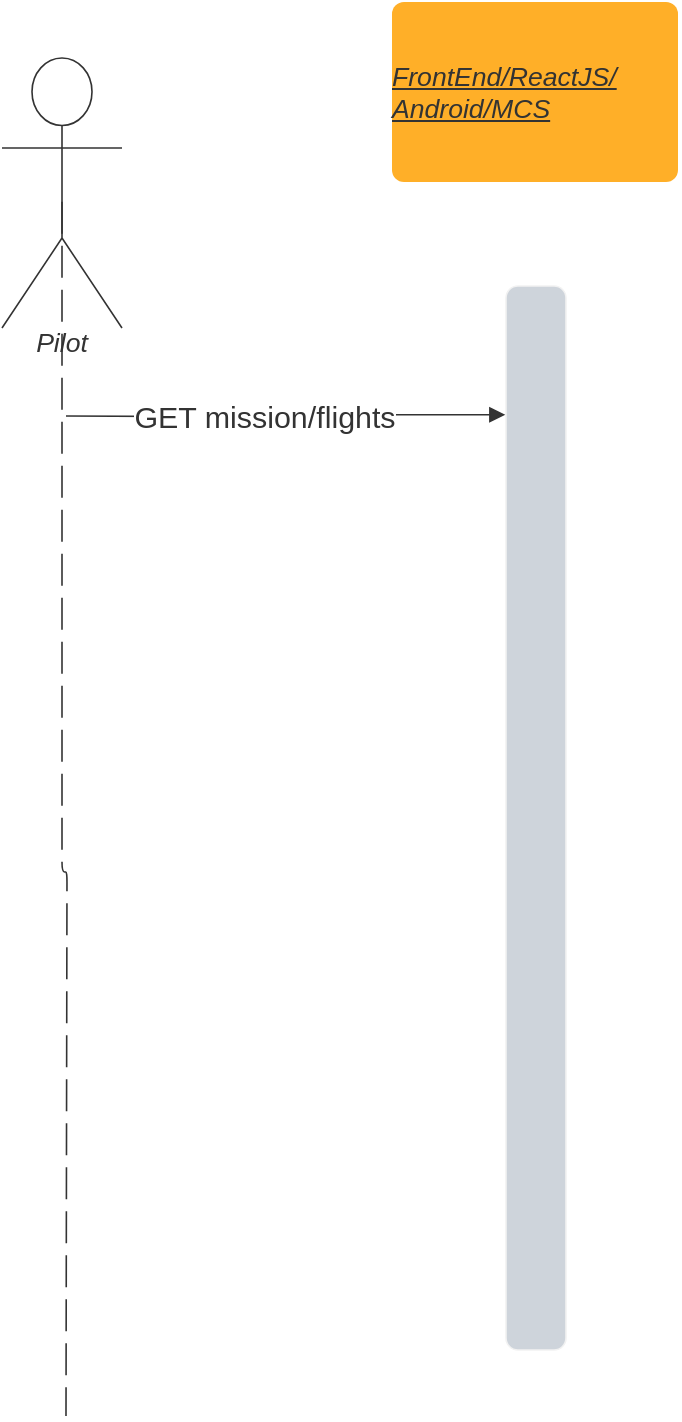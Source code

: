 <mxfile version="14.8.6" type="github">
  <diagram id="dvbRenTVawbNXo9HCF1T" name="Page-1">
    <mxGraphModel dx="908" dy="621" grid="1" gridSize="10" guides="1" tooltips="1" connect="1" arrows="1" fold="1" page="1" pageScale="1" pageWidth="827" pageHeight="1169" math="0" shadow="0">
      <root>
        <mxCell id="0" />
        <mxCell id="1" parent="0" />
        <UserObject label="" lucidchartObjectId="Yu5MhR-oMSno" id="hvKdQIk6os5S7WxXvzKx-1">
          <mxCell style="html=1;overflow=block;blockSpacing=1;whiteSpace=wrap;;whiteSpace=wrap;fontSize=13;spacing=0;strokeColor=#f2f2f2;strokeOpacity=100;fillOpacity=100;rounded=1;absoluteArcSize=1;arcSize=12;fillColor=#ced4db;strokeWidth=0.8;" vertex="1" parent="1">
            <mxGeometry x="510" y="307" width="30" height="532" as="geometry" />
          </mxCell>
        </UserObject>
        <mxCell id="hvKdQIk6os5S7WxXvzKx-2" value="FrontEnd/ReactJS/&lt;br&gt;Android/MCS" style="html=1;overflow=block;blockSpacing=1;whiteSpace=wrap;whiteSpace=wrap;fontSize=13.3;fontColor=#333333;fontStyle=6;align=center;whiteSpace=wrap;align=left;spacing=0;strokeOpacity=0;fillOpacity=100;rounded=1;absoluteArcSize=1;arcSize=12;fillColor=#ffaf28;strokeWidth=0.8;" vertex="1" parent="1">
          <mxGeometry x="453" y="165" width="143" height="90" as="geometry" />
        </mxCell>
        <UserObject label="Pilot" lucidchartObjectId="Yu5MdgyV5tNR" id="hvKdQIk6os5S7WxXvzKx-3">
          <mxCell style="html=1;overflow=block;blockSpacing=1;whiteSpace=wrap;shape=umlActor;labelPosition=center;verticalLabelPosition=bottom;verticalAlign=top;whiteSpace=nowrap;whiteSpace=wrap;fontSize=13.3;fontColor=#333333;fontStyle=2;align=center;spacing=0;strokeColor=#333333;strokeOpacity=100;fillOpacity=100;rounded=1;absoluteArcSize=1;arcSize=12;fillColor=#ffffff;strokeWidth=0.8;" vertex="1" parent="1">
            <mxGeometry x="258" y="193" width="60" height="135" as="geometry" />
          </mxCell>
        </UserObject>
        <UserObject label="" lucidchartObjectId="Yu5Migy3NWk_" id="hvKdQIk6os5S7WxXvzKx-4">
          <mxCell style="html=1;jettySize=18;whiteSpace=wrap;fontSize=13;strokeColor=#333333;strokeOpacity=100;dashed=1;fixDash=1;dashPattern=16 6;strokeWidth=0.8;rounded=1;arcSize=10;edgeStyle=orthogonalEdgeStyle;startArrow=none;;endArrow=none;;exitX=0.5;exitY=0.532;exitPerimeter=0;" edge="1" parent="1" source="hvKdQIk6os5S7WxXvzKx-3">
            <mxGeometry width="100" height="100" relative="1" as="geometry">
              <Array as="points" />
              <mxPoint x="290" y="872" as="targetPoint" />
            </mxGeometry>
          </mxCell>
        </UserObject>
        <UserObject label="" lucidchartObjectId="Yu5M0A2JVvTe" id="hvKdQIk6os5S7WxXvzKx-5">
          <mxCell style="html=1;jettySize=18;whiteSpace=wrap;fontSize=13;strokeColor=#333333;strokeOpacity=100;strokeWidth=0.8;rounded=1;arcSize=10;edgeStyle=orthogonalEdgeStyle;startArrow=none;;endArrow=block;endFill=1;;entryX=-0.012;entryY=0.121;entryPerimeter=0;" edge="1" parent="1" target="hvKdQIk6os5S7WxXvzKx-1">
            <mxGeometry width="100" height="100" relative="1" as="geometry">
              <Array as="points" />
              <mxPoint x="290" y="372" as="sourcePoint" />
            </mxGeometry>
          </mxCell>
        </UserObject>
        <mxCell id="hvKdQIk6os5S7WxXvzKx-6" value="" style="text;html=1;resizable=0;labelBackgroundColor=#ffffff;align=center;verticalAlign=middle;;fontSize=13;" vertex="1" parent="hvKdQIk6os5S7WxXvzKx-5">
          <mxGeometry x="0.122" relative="1" as="geometry" />
        </mxCell>
        <mxCell id="hvKdQIk6os5S7WxXvzKx-7" value="GET mission/flights" style="text;html=1;resizable=0;labelBackgroundColor=#ffffff;align=center;verticalAlign=middle;fontColor=#333333;;fontSize=15.2;" vertex="1" parent="hvKdQIk6os5S7WxXvzKx-5">
          <mxGeometry x="-0.107" relative="1" as="geometry" />
        </mxCell>
      </root>
    </mxGraphModel>
  </diagram>
</mxfile>
